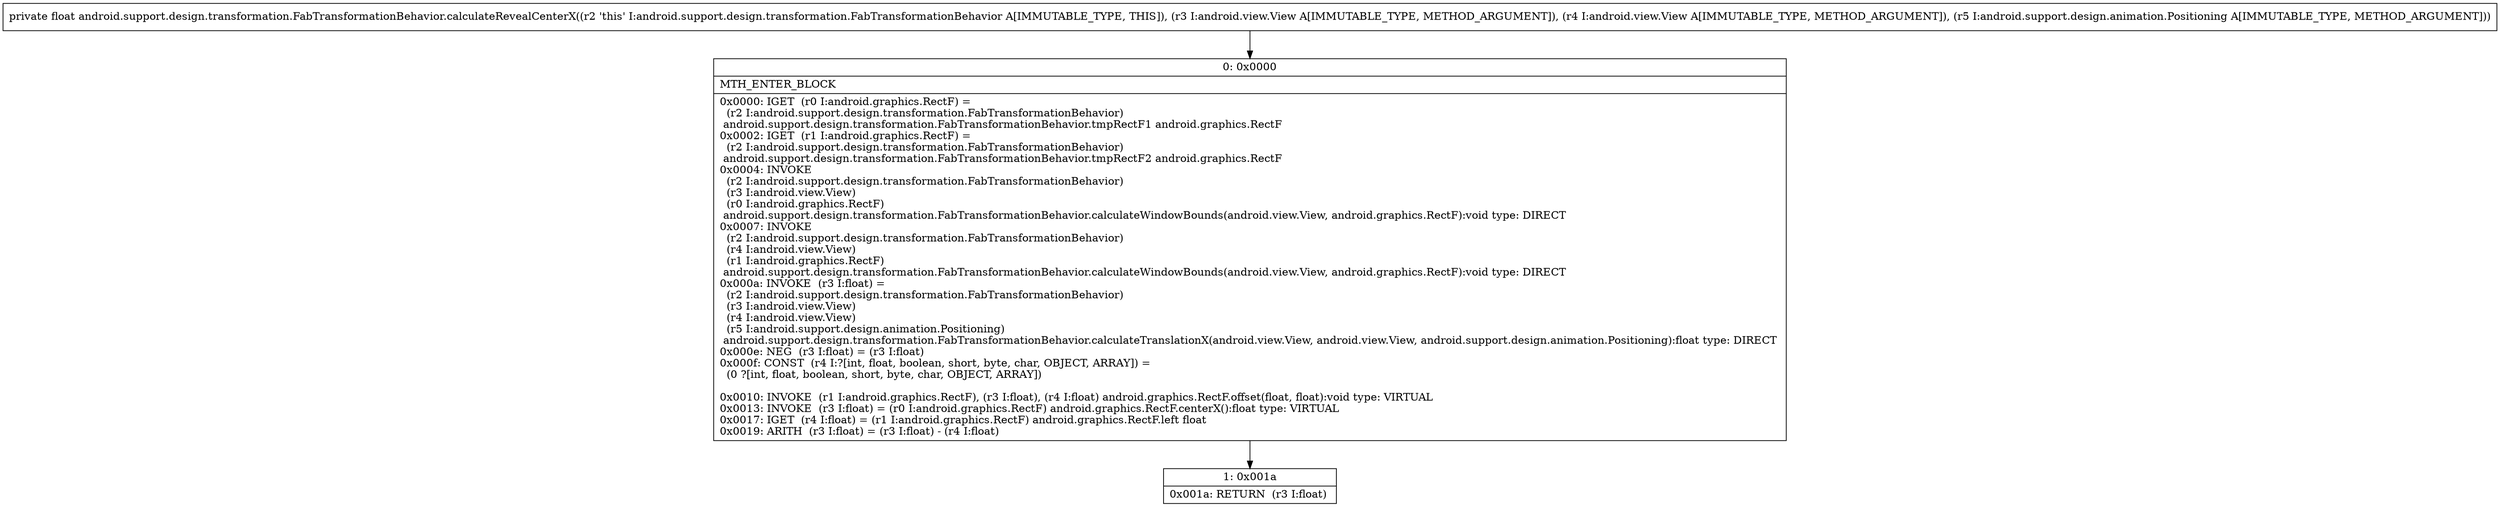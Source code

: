 digraph "CFG forandroid.support.design.transformation.FabTransformationBehavior.calculateRevealCenterX(Landroid\/view\/View;Landroid\/view\/View;Landroid\/support\/design\/animation\/Positioning;)F" {
Node_0 [shape=record,label="{0\:\ 0x0000|MTH_ENTER_BLOCK\l|0x0000: IGET  (r0 I:android.graphics.RectF) = \l  (r2 I:android.support.design.transformation.FabTransformationBehavior)\l android.support.design.transformation.FabTransformationBehavior.tmpRectF1 android.graphics.RectF \l0x0002: IGET  (r1 I:android.graphics.RectF) = \l  (r2 I:android.support.design.transformation.FabTransformationBehavior)\l android.support.design.transformation.FabTransformationBehavior.tmpRectF2 android.graphics.RectF \l0x0004: INVOKE  \l  (r2 I:android.support.design.transformation.FabTransformationBehavior)\l  (r3 I:android.view.View)\l  (r0 I:android.graphics.RectF)\l android.support.design.transformation.FabTransformationBehavior.calculateWindowBounds(android.view.View, android.graphics.RectF):void type: DIRECT \l0x0007: INVOKE  \l  (r2 I:android.support.design.transformation.FabTransformationBehavior)\l  (r4 I:android.view.View)\l  (r1 I:android.graphics.RectF)\l android.support.design.transformation.FabTransformationBehavior.calculateWindowBounds(android.view.View, android.graphics.RectF):void type: DIRECT \l0x000a: INVOKE  (r3 I:float) = \l  (r2 I:android.support.design.transformation.FabTransformationBehavior)\l  (r3 I:android.view.View)\l  (r4 I:android.view.View)\l  (r5 I:android.support.design.animation.Positioning)\l android.support.design.transformation.FabTransformationBehavior.calculateTranslationX(android.view.View, android.view.View, android.support.design.animation.Positioning):float type: DIRECT \l0x000e: NEG  (r3 I:float) = (r3 I:float) \l0x000f: CONST  (r4 I:?[int, float, boolean, short, byte, char, OBJECT, ARRAY]) = \l  (0 ?[int, float, boolean, short, byte, char, OBJECT, ARRAY])\l \l0x0010: INVOKE  (r1 I:android.graphics.RectF), (r3 I:float), (r4 I:float) android.graphics.RectF.offset(float, float):void type: VIRTUAL \l0x0013: INVOKE  (r3 I:float) = (r0 I:android.graphics.RectF) android.graphics.RectF.centerX():float type: VIRTUAL \l0x0017: IGET  (r4 I:float) = (r1 I:android.graphics.RectF) android.graphics.RectF.left float \l0x0019: ARITH  (r3 I:float) = (r3 I:float) \- (r4 I:float) \l}"];
Node_1 [shape=record,label="{1\:\ 0x001a|0x001a: RETURN  (r3 I:float) \l}"];
MethodNode[shape=record,label="{private float android.support.design.transformation.FabTransformationBehavior.calculateRevealCenterX((r2 'this' I:android.support.design.transformation.FabTransformationBehavior A[IMMUTABLE_TYPE, THIS]), (r3 I:android.view.View A[IMMUTABLE_TYPE, METHOD_ARGUMENT]), (r4 I:android.view.View A[IMMUTABLE_TYPE, METHOD_ARGUMENT]), (r5 I:android.support.design.animation.Positioning A[IMMUTABLE_TYPE, METHOD_ARGUMENT])) }"];
MethodNode -> Node_0;
Node_0 -> Node_1;
}

